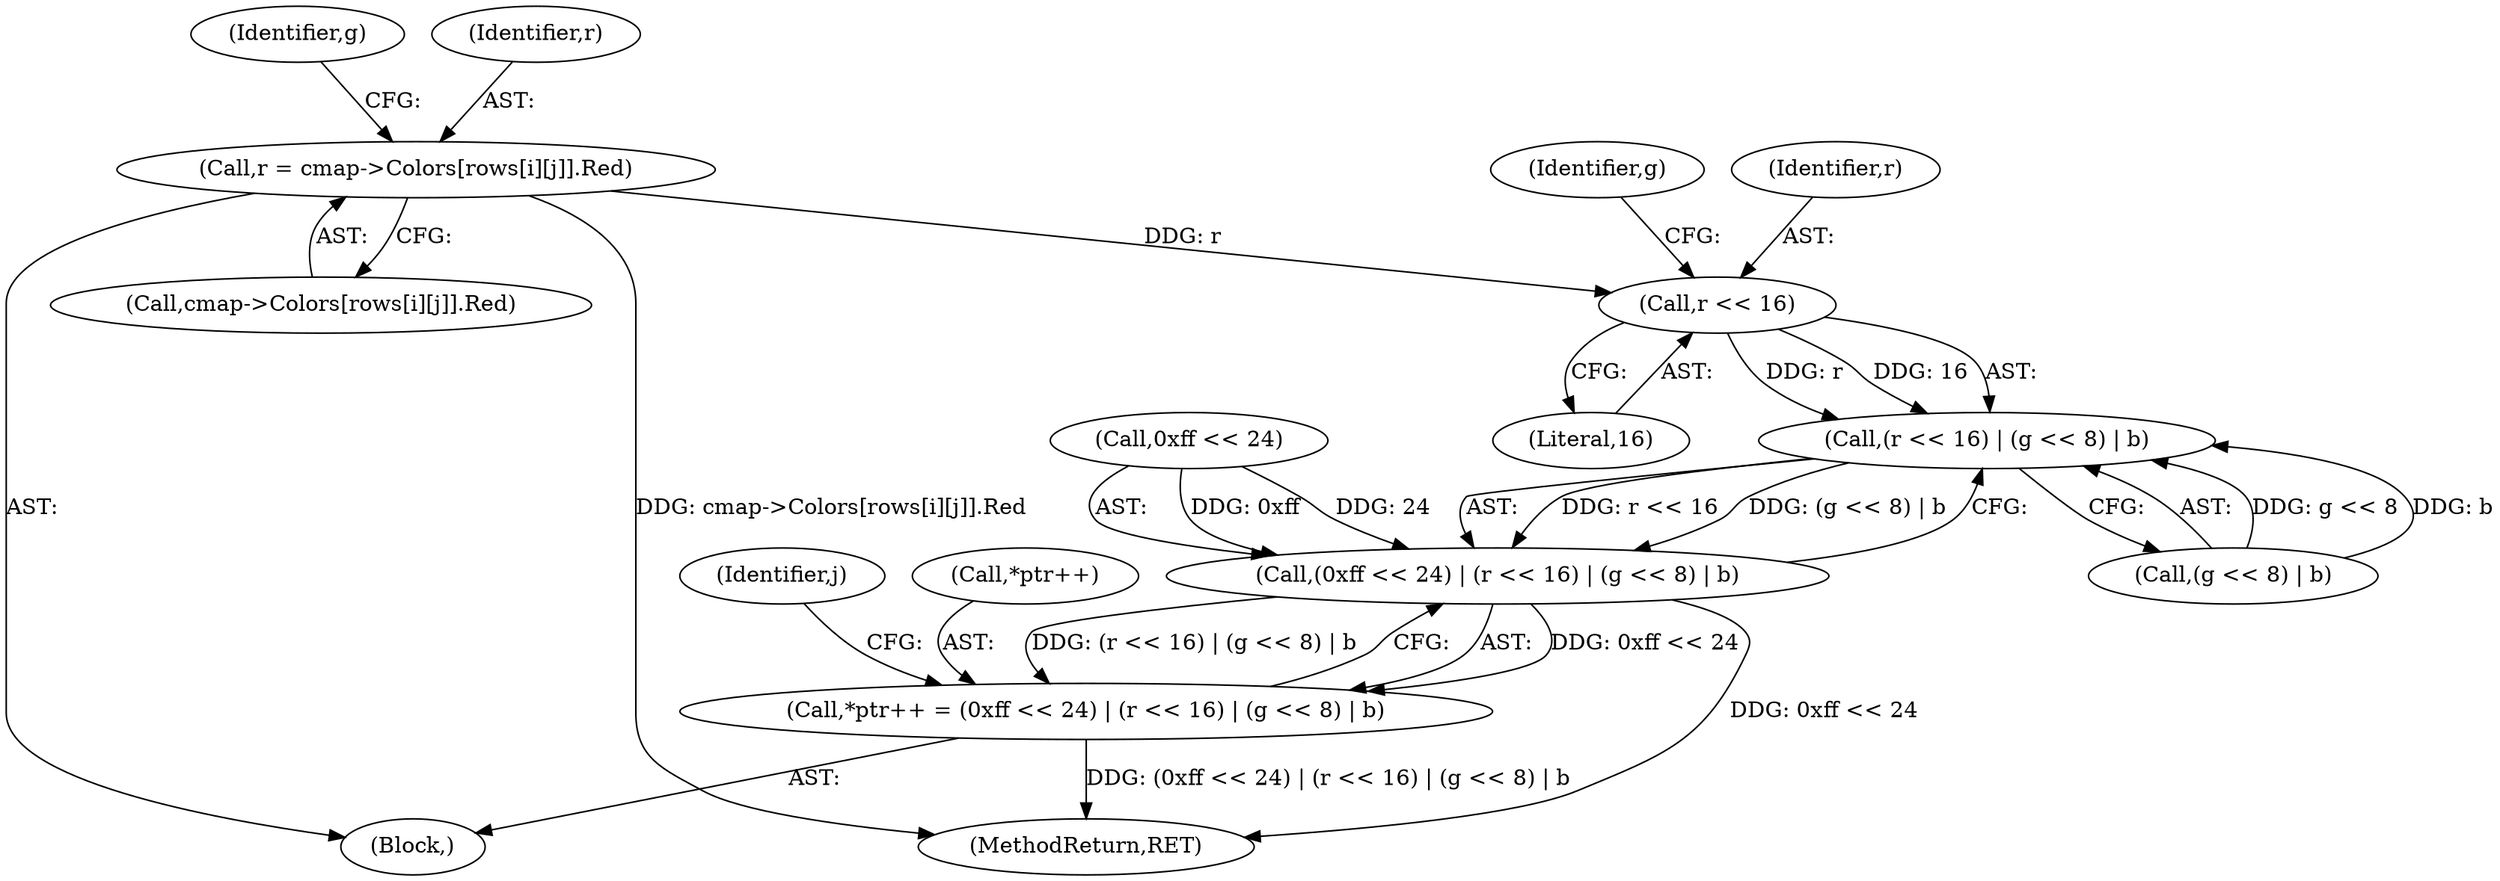 digraph "0_enlightment_37a96801663b7b4cd3fbe56cc0eb8b6a17e766a8@array" {
"1000492" [label="(Call,r = cmap->Colors[rows[i][j]].Red)"];
"1000540" [label="(Call,r << 16)"];
"1000539" [label="(Call,(r << 16) | (g << 8) | b)"];
"1000535" [label="(Call,(0xff << 24) | (r << 16) | (g << 8) | b)"];
"1000531" [label="(Call,*ptr++ = (0xff << 24) | (r << 16) | (g << 8) | b)"];
"1000531" [label="(Call,*ptr++ = (0xff << 24) | (r << 16) | (g << 8) | b)"];
"1000494" [label="(Call,cmap->Colors[rows[i][j]].Red)"];
"1000535" [label="(Call,(0xff << 24) | (r << 16) | (g << 8) | b)"];
"1000491" [label="(Block,)"];
"1000773" [label="(MethodReturn,RET)"];
"1000551" [label="(Identifier,j)"];
"1000492" [label="(Call,r = cmap->Colors[rows[i][j]].Red)"];
"1000545" [label="(Identifier,g)"];
"1000542" [label="(Literal,16)"];
"1000543" [label="(Call,(g << 8) | b)"];
"1000506" [label="(Identifier,g)"];
"1000541" [label="(Identifier,r)"];
"1000536" [label="(Call,0xff << 24)"];
"1000532" [label="(Call,*ptr++)"];
"1000493" [label="(Identifier,r)"];
"1000539" [label="(Call,(r << 16) | (g << 8) | b)"];
"1000540" [label="(Call,r << 16)"];
"1000492" -> "1000491"  [label="AST: "];
"1000492" -> "1000494"  [label="CFG: "];
"1000493" -> "1000492"  [label="AST: "];
"1000494" -> "1000492"  [label="AST: "];
"1000506" -> "1000492"  [label="CFG: "];
"1000492" -> "1000773"  [label="DDG: cmap->Colors[rows[i][j]].Red"];
"1000492" -> "1000540"  [label="DDG: r"];
"1000540" -> "1000539"  [label="AST: "];
"1000540" -> "1000542"  [label="CFG: "];
"1000541" -> "1000540"  [label="AST: "];
"1000542" -> "1000540"  [label="AST: "];
"1000545" -> "1000540"  [label="CFG: "];
"1000540" -> "1000539"  [label="DDG: r"];
"1000540" -> "1000539"  [label="DDG: 16"];
"1000539" -> "1000535"  [label="AST: "];
"1000539" -> "1000543"  [label="CFG: "];
"1000543" -> "1000539"  [label="AST: "];
"1000535" -> "1000539"  [label="CFG: "];
"1000539" -> "1000535"  [label="DDG: r << 16"];
"1000539" -> "1000535"  [label="DDG: (g << 8) | b"];
"1000543" -> "1000539"  [label="DDG: g << 8"];
"1000543" -> "1000539"  [label="DDG: b"];
"1000535" -> "1000531"  [label="AST: "];
"1000536" -> "1000535"  [label="AST: "];
"1000531" -> "1000535"  [label="CFG: "];
"1000535" -> "1000773"  [label="DDG: 0xff << 24"];
"1000535" -> "1000531"  [label="DDG: 0xff << 24"];
"1000535" -> "1000531"  [label="DDG: (r << 16) | (g << 8) | b"];
"1000536" -> "1000535"  [label="DDG: 0xff"];
"1000536" -> "1000535"  [label="DDG: 24"];
"1000531" -> "1000491"  [label="AST: "];
"1000532" -> "1000531"  [label="AST: "];
"1000551" -> "1000531"  [label="CFG: "];
"1000531" -> "1000773"  [label="DDG: (0xff << 24) | (r << 16) | (g << 8) | b"];
}
